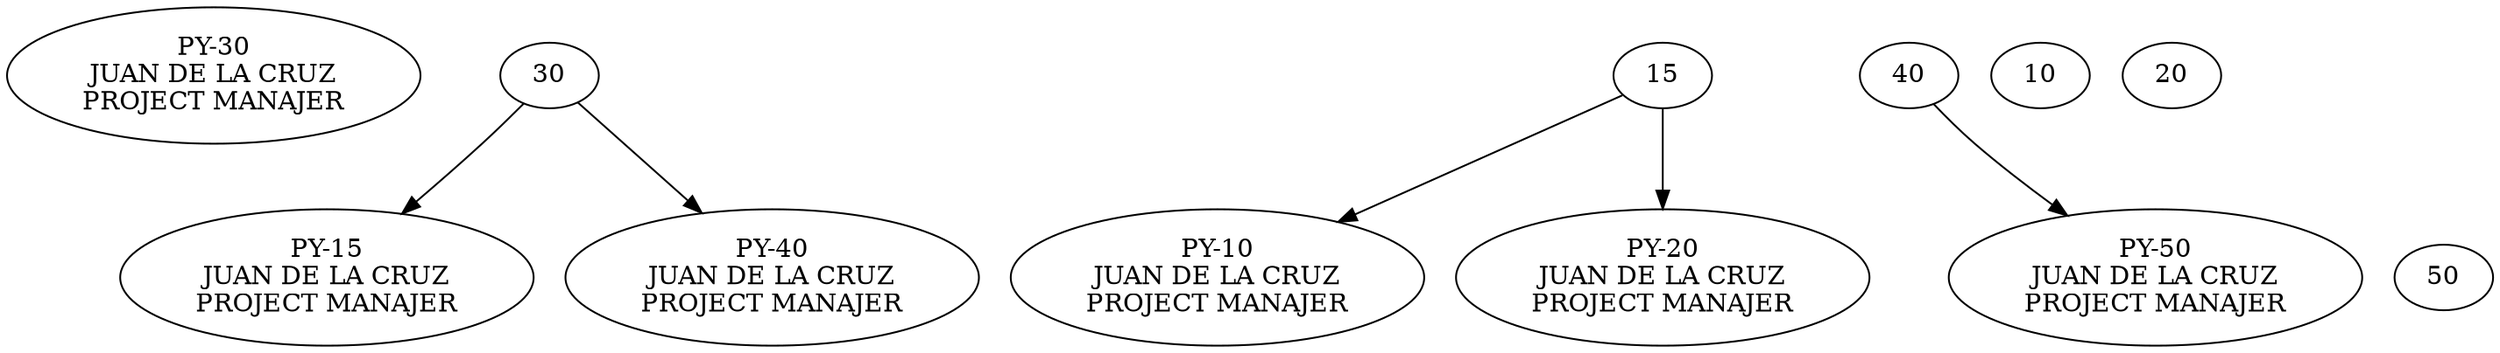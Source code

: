 digraph arbol {"PY-30
JUAN DE LA CRUZ
PROJECT MANAJER" ;
x1 [label="",width=.1,style=invis];
"30" -> "PY-15
JUAN DE LA CRUZ
PROJECT MANAJER" ;
x2 [label="",width=.1,style=invis];
"15" -> "PY-10
JUAN DE LA CRUZ
PROJECT MANAJER" ;
 "15" -> "PY-20
JUAN DE LA CRUZ
PROJECT MANAJER" ;
{rank=same"10" -> "20" [style=invis]; } 
 "30" -> "PY-40
JUAN DE LA CRUZ
PROJECT MANAJER" ;
x2 [label="",width=.1,style=invis];
"40" -> x2[style=invis]; 
 "40" -> "PY-50
JUAN DE LA CRUZ
PROJECT MANAJER" ;
{rank=same x2 -> "50" [style=invis]; } 
{rank=same"15" -> "40" [style=invis]; } 
}